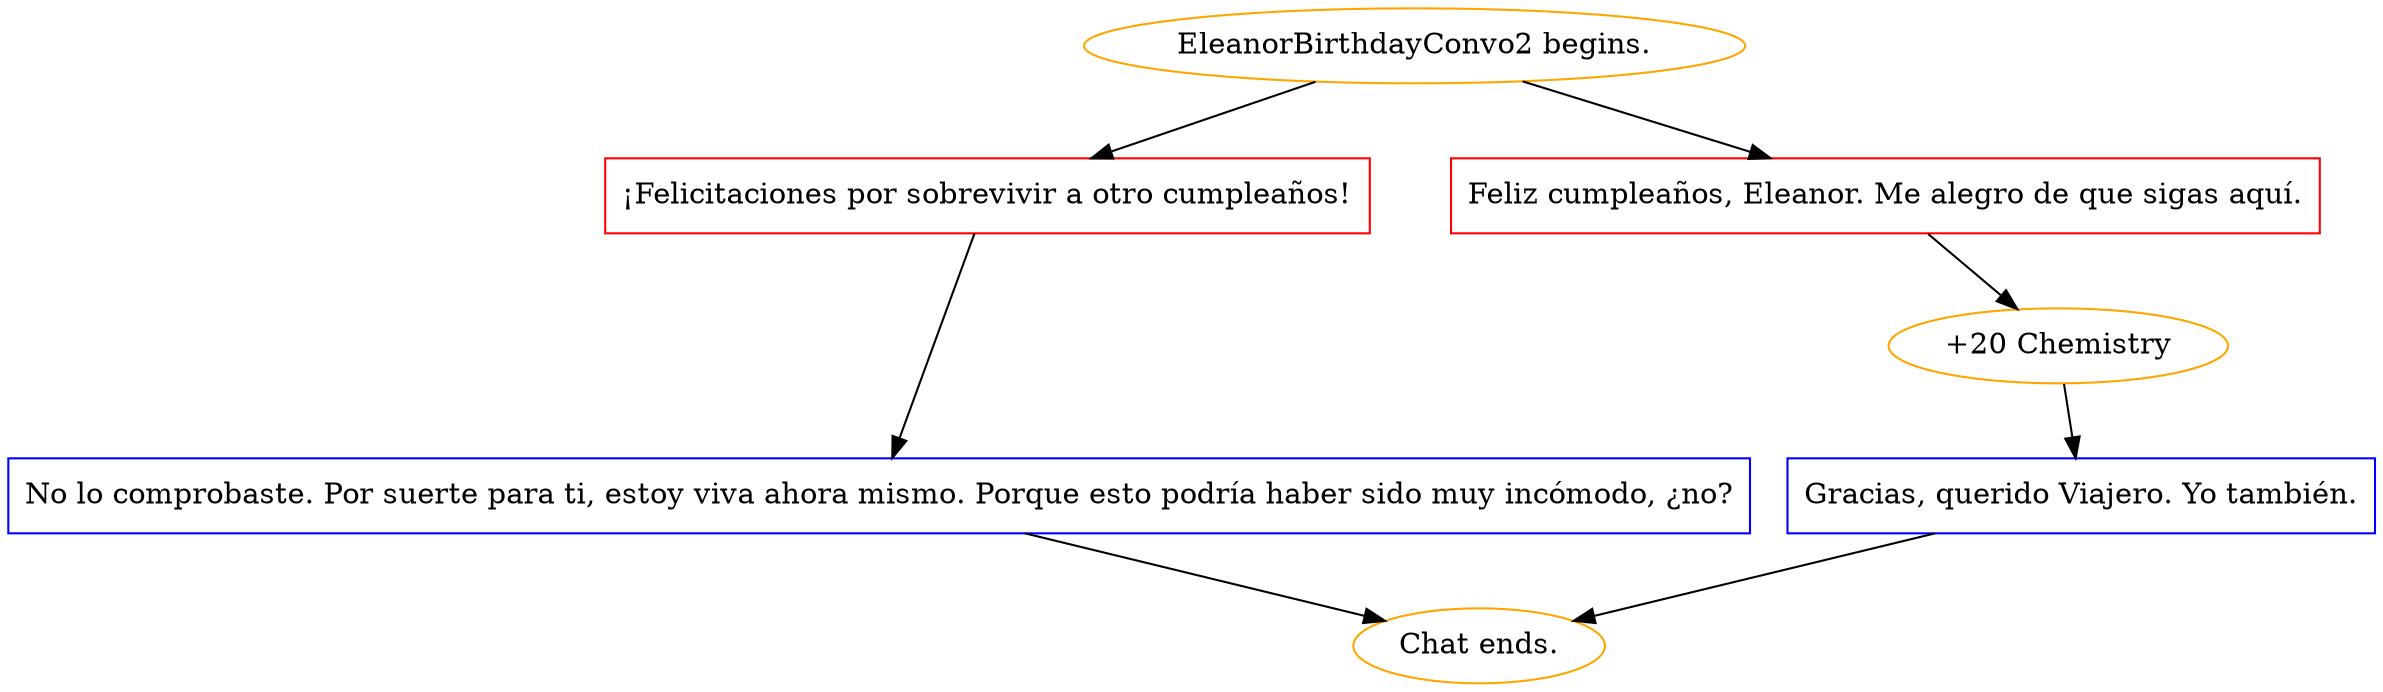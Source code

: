 digraph {
	"EleanorBirthdayConvo2 begins." [color=orange];
		"EleanorBirthdayConvo2 begins." -> j532591474;
		"EleanorBirthdayConvo2 begins." -> j3245568167;
	j532591474 [label="¡Felicitaciones por sobrevivir a otro cumpleaños!",shape=box,color=red];
		j532591474 -> j785027958;
	j3245568167 [label="Feliz cumpleaños, Eleanor. Me alegro de que sigas aquí.",shape=box,color=red];
		j3245568167 -> j1113464087;
	j785027958 [label="No lo comprobaste. Por suerte para ti, estoy viva ahora mismo. Porque esto podría haber sido muy incómodo, ¿no?",shape=box,color=blue];
		j785027958 -> "Chat ends.";
	j1113464087 [label="+20 Chemistry",color=orange];
		j1113464087 -> j3883763743;
	"Chat ends." [color=orange];
	j3883763743 [label="Gracias, querido Viajero. Yo también.",shape=box,color=blue];
		j3883763743 -> "Chat ends.";
}